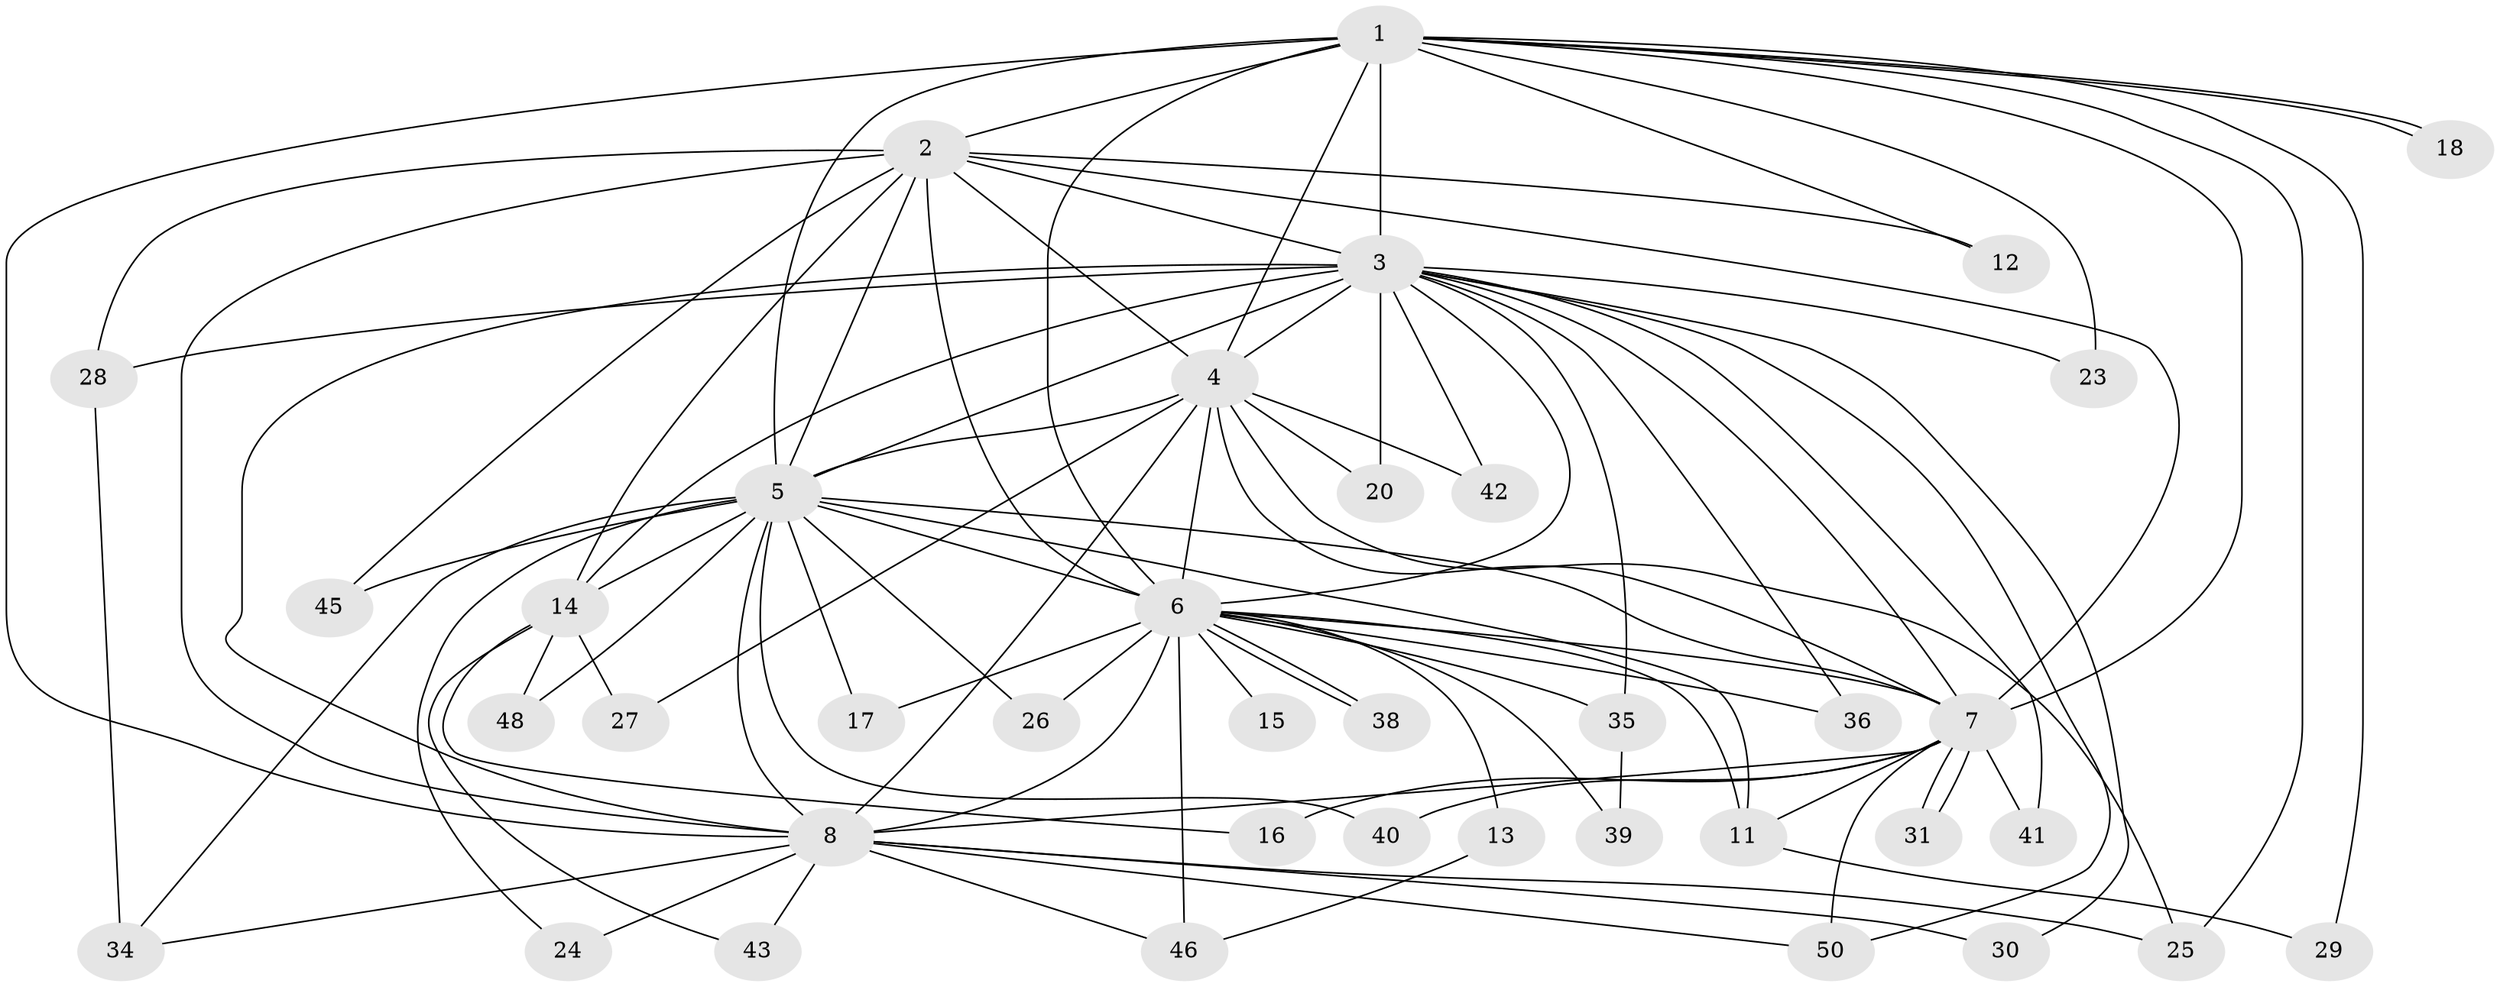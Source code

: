 // Generated by graph-tools (version 1.1) at 2025/23/03/03/25 07:23:45]
// undirected, 39 vertices, 94 edges
graph export_dot {
graph [start="1"]
  node [color=gray90,style=filled];
  1 [super="+22"];
  2 [super="+32"];
  3 [super="+21"];
  4 [super="+51"];
  5 [super="+37"];
  6 [super="+9"];
  7 [super="+44"];
  8 [super="+10"];
  11 [super="+19"];
  12;
  13;
  14 [super="+47"];
  15;
  16;
  17;
  18;
  20;
  23;
  24;
  25 [super="+33"];
  26;
  27;
  28;
  29;
  30;
  31;
  34 [super="+53"];
  35;
  36;
  38;
  39;
  40;
  41;
  42;
  43;
  45;
  46 [super="+49"];
  48;
  50 [super="+52"];
  1 -- 2;
  1 -- 3 [weight=2];
  1 -- 4;
  1 -- 5;
  1 -- 6 [weight=2];
  1 -- 7;
  1 -- 8 [weight=3];
  1 -- 12;
  1 -- 18;
  1 -- 18;
  1 -- 23;
  1 -- 25;
  1 -- 29;
  2 -- 3 [weight=2];
  2 -- 4;
  2 -- 5 [weight=2];
  2 -- 6 [weight=2];
  2 -- 7;
  2 -- 8 [weight=2];
  2 -- 12;
  2 -- 14;
  2 -- 28;
  2 -- 45;
  3 -- 4 [weight=2];
  3 -- 5;
  3 -- 6 [weight=2];
  3 -- 7;
  3 -- 8 [weight=2];
  3 -- 20;
  3 -- 23;
  3 -- 28;
  3 -- 30;
  3 -- 35;
  3 -- 36;
  3 -- 41;
  3 -- 42;
  3 -- 14;
  3 -- 50;
  4 -- 5;
  4 -- 6 [weight=2];
  4 -- 7;
  4 -- 8 [weight=2];
  4 -- 20;
  4 -- 27;
  4 -- 42;
  4 -- 25;
  5 -- 6 [weight=2];
  5 -- 7 [weight=2];
  5 -- 8 [weight=2];
  5 -- 14;
  5 -- 17;
  5 -- 24;
  5 -- 26;
  5 -- 40;
  5 -- 45;
  5 -- 34;
  5 -- 11;
  5 -- 48;
  6 -- 7 [weight=2];
  6 -- 8 [weight=4];
  6 -- 15 [weight=2];
  6 -- 17;
  6 -- 26;
  6 -- 36;
  6 -- 38;
  6 -- 38;
  6 -- 39;
  6 -- 35;
  6 -- 11;
  6 -- 13;
  6 -- 46;
  7 -- 8 [weight=2];
  7 -- 11;
  7 -- 16;
  7 -- 31;
  7 -- 31;
  7 -- 40;
  7 -- 41;
  7 -- 50;
  8 -- 30;
  8 -- 43;
  8 -- 34;
  8 -- 46;
  8 -- 50;
  8 -- 24;
  8 -- 25;
  11 -- 29;
  13 -- 46;
  14 -- 16;
  14 -- 27;
  14 -- 43;
  14 -- 48;
  28 -- 34;
  35 -- 39;
}
